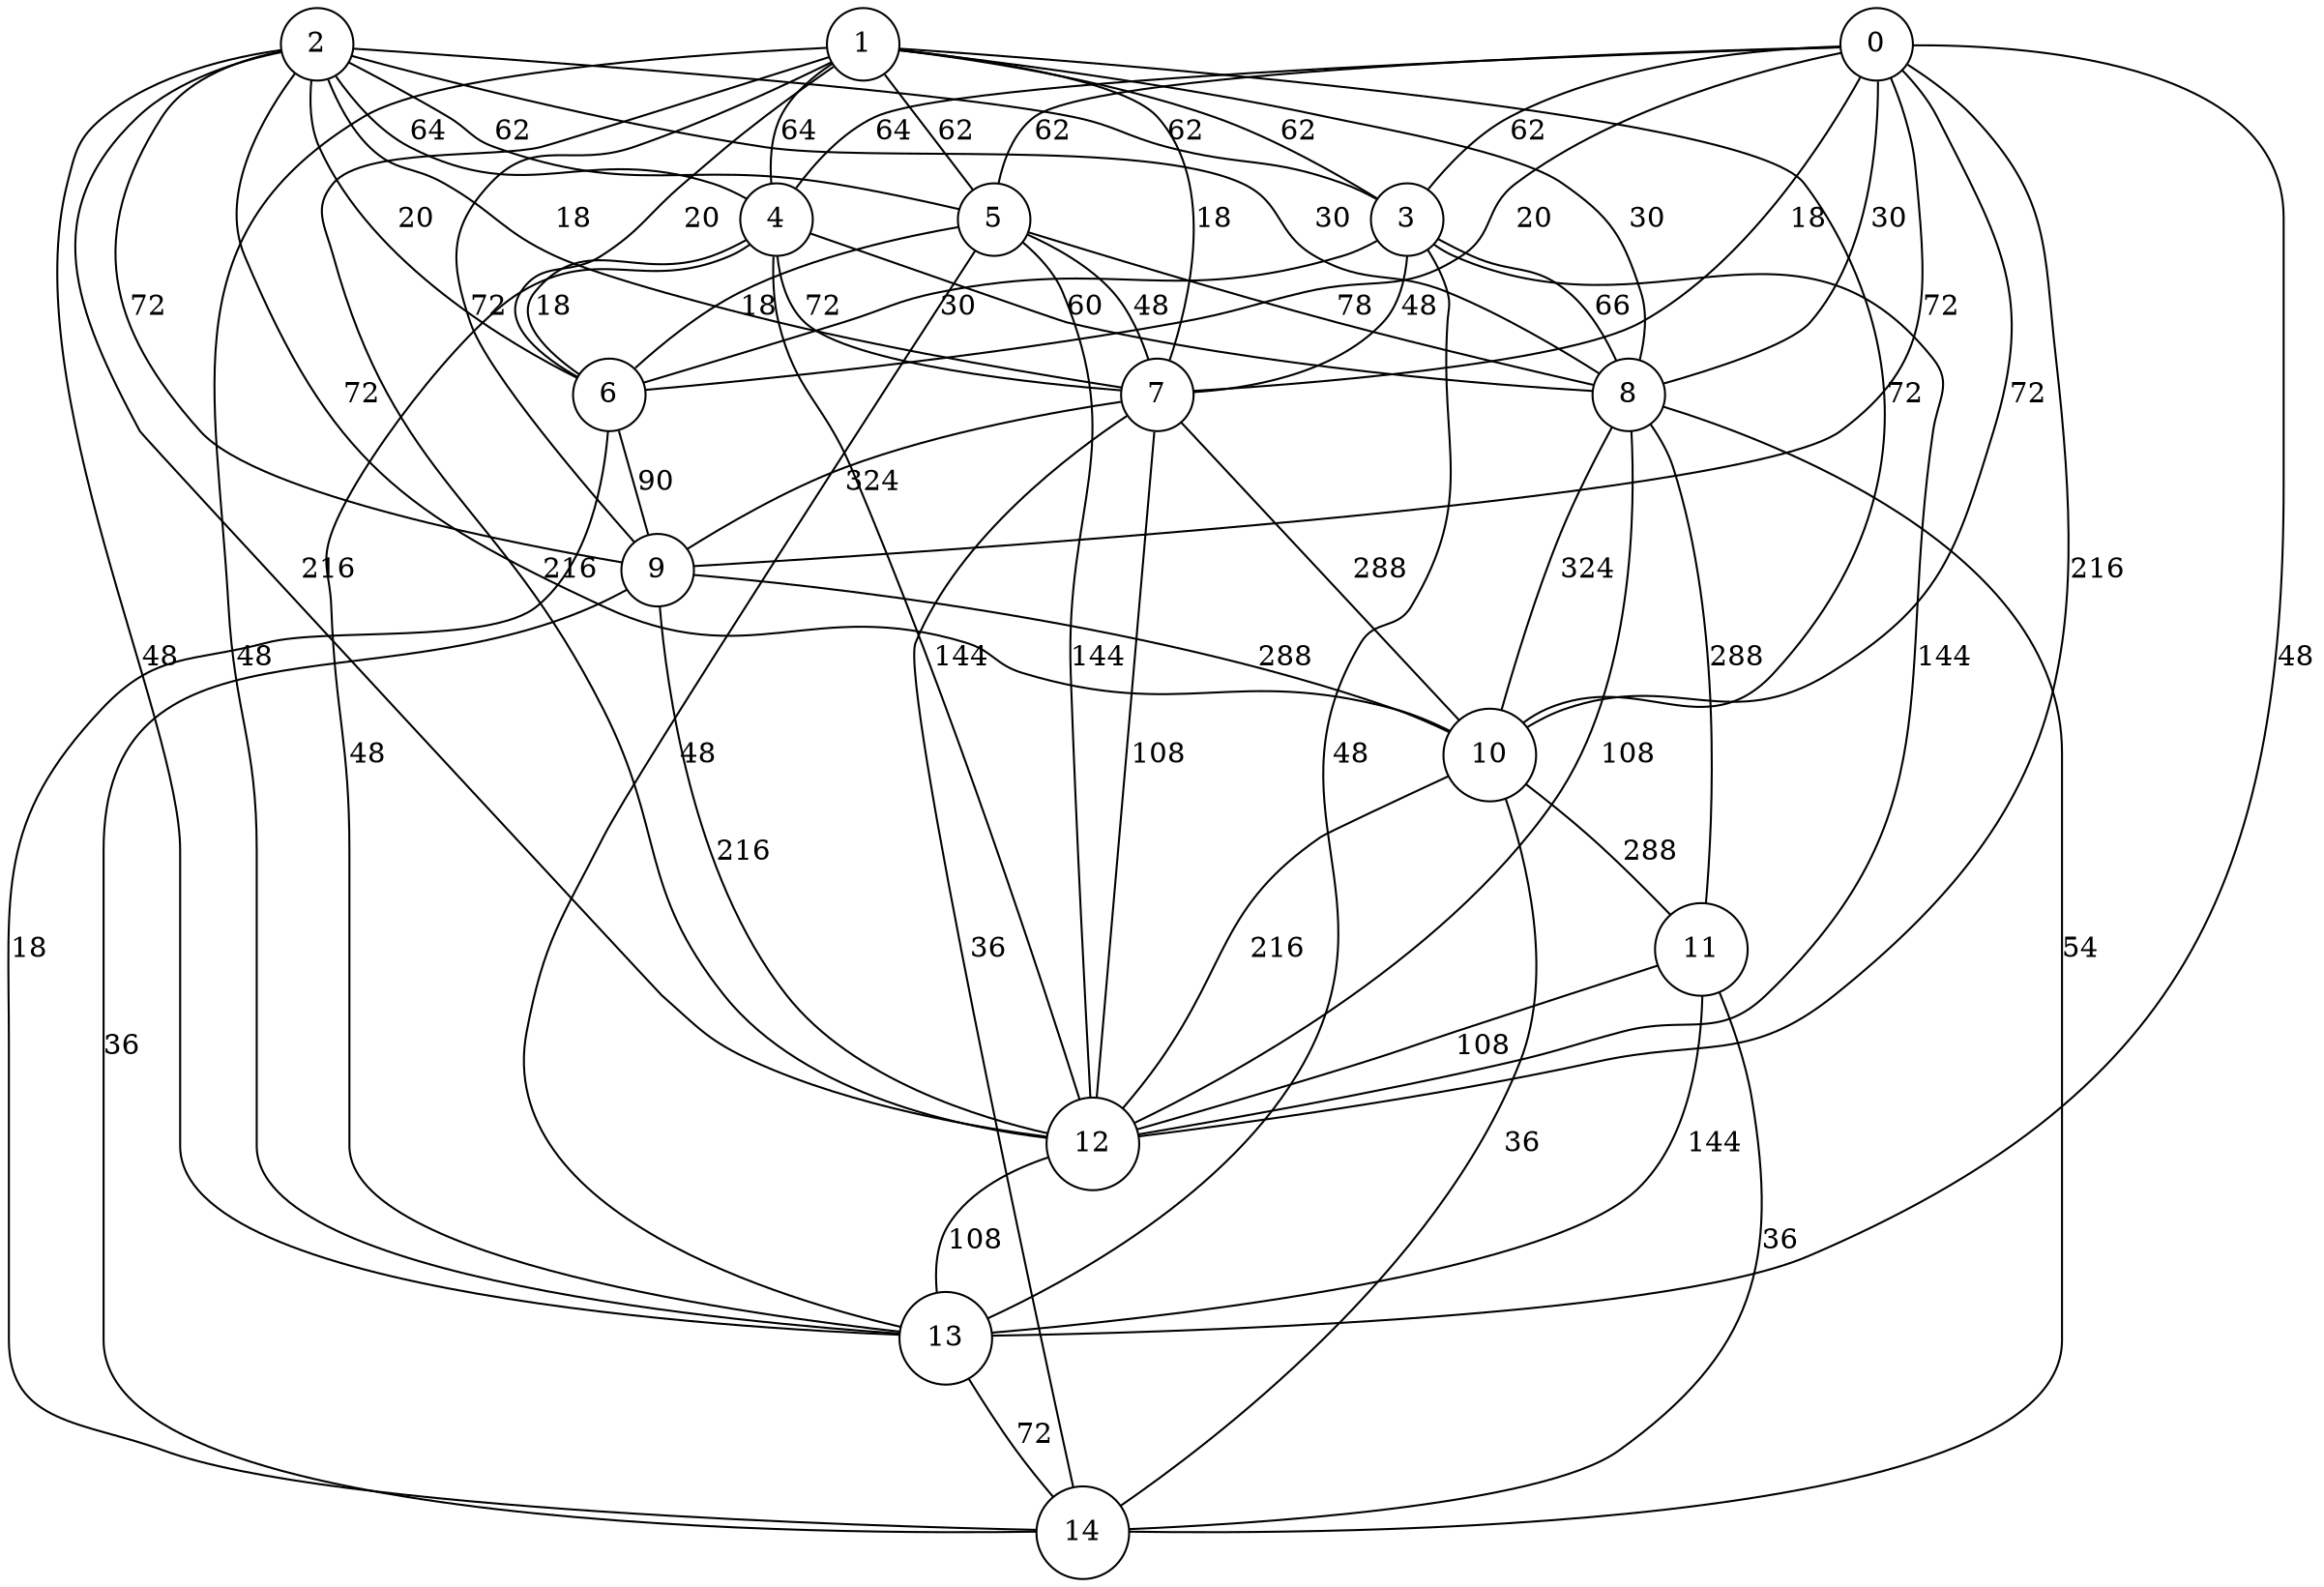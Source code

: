 graph qubit_interaction_graph {
    node [shape=circle];
    0 -- 8 [label=30];
    0 -- 3 [label=62];
    0 -- 12 [label=216];
    0 -- 10 [label=72];
    0 -- 9 [label=72];
    0 -- 13 [label=48];
    0 -- 6 [label=20];
    0 -- 7 [label=18];
    0 -- 4 [label=64];
    0 -- 5 [label=62];
    1 -- 8 [label=30];
    1 -- 3 [label=62];
    1 -- 12 [label=216];
    1 -- 10 [label=72];
    1 -- 9 [label=72];
    1 -- 13 [label=48];
    1 -- 6 [label=20];
    1 -- 7 [label=18];
    1 -- 4 [label=64];
    1 -- 5 [label=62];
    2 -- 8 [label=30];
    2 -- 3 [label=62];
    2 -- 12 [label=216];
    2 -- 10 [label=72];
    2 -- 9 [label=72];
    2 -- 13 [label=48];
    2 -- 6 [label=20];
    2 -- 7 [label=18];
    2 -- 4 [label=64];
    2 -- 5 [label=62];
    3 -- 8 [label=66];
    3 -- 12 [label=144];
    3 -- 7 [label=48];
    3 -- 13 [label=48];
    3 -- 6 [label=30];
    4 -- 6 [label=18];
    4 -- 8 [label=60];
    4 -- 12 [label=144];
    4 -- 7 [label=72];
    4 -- 13 [label=48];
    5 -- 6 [label=18];
    5 -- 7 [label=48];
    5 -- 8 [label=78];
    5 -- 12 [label=144];
    5 -- 13 [label=48];
    6 -- 14 [label=18];
    6 -- 9 [label=90];
    7 -- 10 [label=288];
    7 -- 9 [label=324];
    7 -- 12 [label=108];
    7 -- 14 [label=36];
    8 -- 11 [label=288];
    8 -- 10 [label=324];
    8 -- 12 [label=108];
    8 -- 14 [label=54];
    9 -- 10 [label=288];
    9 -- 12 [label=216];
    9 -- 14 [label=36];
    10 -- 11 [label=288];
    10 -- 12 [label=216];
    10 -- 14 [label=36];
    11 -- 13 [label=144];
    11 -- 12 [label=108];
    11 -- 14 [label=36];
    12 -- 13 [label=108];
    13 -- 14 [label=72];
}